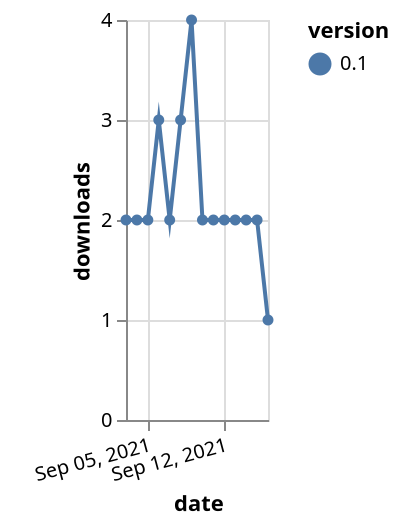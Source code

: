 {"$schema": "https://vega.github.io/schema/vega-lite/v5.json", "description": "A simple bar chart with embedded data.", "data": {"values": [{"date": "2021-09-03", "total": 3219, "delta": 2, "version": "0.1"}, {"date": "2021-09-04", "total": 3221, "delta": 2, "version": "0.1"}, {"date": "2021-09-05", "total": 3223, "delta": 2, "version": "0.1"}, {"date": "2021-09-06", "total": 3226, "delta": 3, "version": "0.1"}, {"date": "2021-09-07", "total": 3228, "delta": 2, "version": "0.1"}, {"date": "2021-09-08", "total": 3231, "delta": 3, "version": "0.1"}, {"date": "2021-09-09", "total": 3235, "delta": 4, "version": "0.1"}, {"date": "2021-09-10", "total": 3237, "delta": 2, "version": "0.1"}, {"date": "2021-09-11", "total": 3239, "delta": 2, "version": "0.1"}, {"date": "2021-09-12", "total": 3241, "delta": 2, "version": "0.1"}, {"date": "2021-09-13", "total": 3243, "delta": 2, "version": "0.1"}, {"date": "2021-09-14", "total": 3245, "delta": 2, "version": "0.1"}, {"date": "2021-09-15", "total": 3247, "delta": 2, "version": "0.1"}, {"date": "2021-09-16", "total": 3248, "delta": 1, "version": "0.1"}]}, "width": "container", "mark": {"type": "line", "point": {"filled": true}}, "encoding": {"x": {"field": "date", "type": "temporal", "timeUnit": "yearmonthdate", "title": "date", "axis": {"labelAngle": -15}}, "y": {"field": "delta", "type": "quantitative", "title": "downloads"}, "color": {"field": "version", "type": "nominal"}, "tooltip": {"field": "delta"}}}